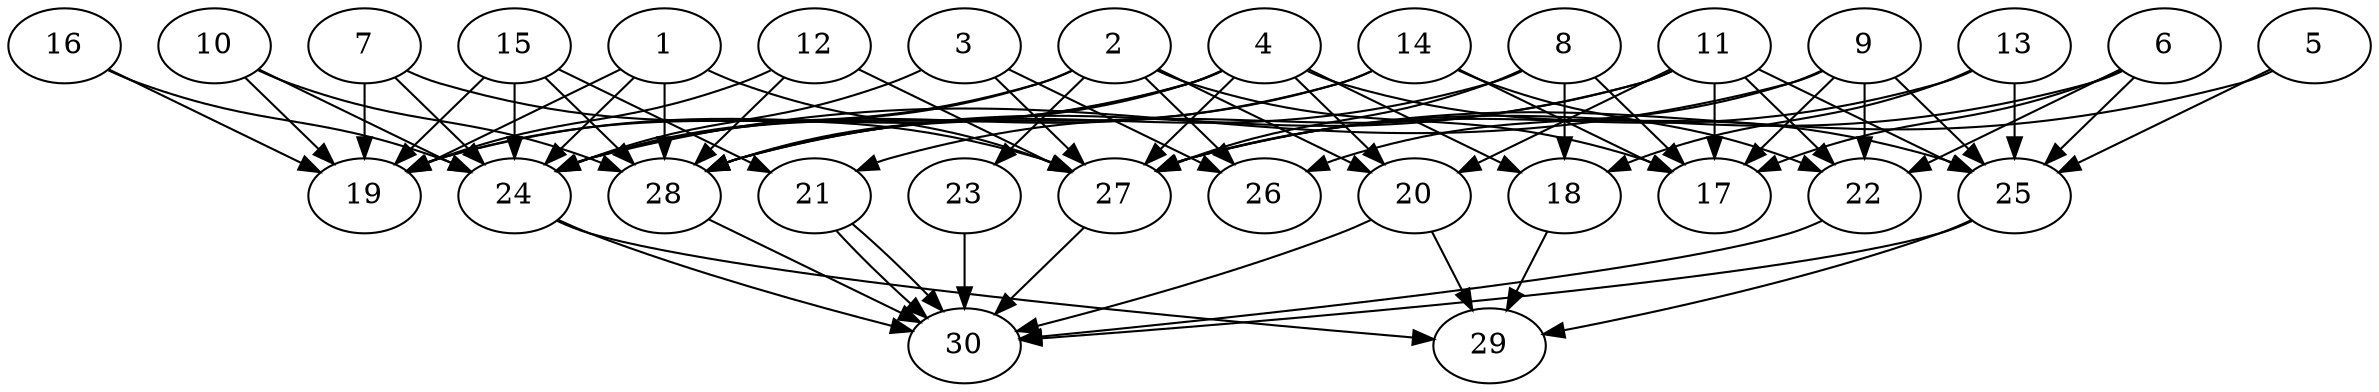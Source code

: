 // DAG automatically generated by daggen at Tue Aug  6 16:27:24 2019
// ./daggen --dot -n 30 --ccr 0.3 --fat 0.8 --regular 0.5 --density 0.7 --mindata 5242880 --maxdata 52428800 
digraph G {
  1 [size="135154347", alpha="0.11", expect_size="40546304"] 
  1 -> 19 [size ="40546304"]
  1 -> 24 [size ="40546304"]
  1 -> 27 [size ="40546304"]
  1 -> 28 [size ="40546304"]
  2 [size="87801173", alpha="0.18", expect_size="26340352"] 
  2 -> 17 [size ="26340352"]
  2 -> 19 [size ="26340352"]
  2 -> 20 [size ="26340352"]
  2 -> 23 [size ="26340352"]
  2 -> 24 [size ="26340352"]
  2 -> 26 [size ="26340352"]
  3 [size="64023893", alpha="0.08", expect_size="19207168"] 
  3 -> 24 [size ="19207168"]
  3 -> 26 [size ="19207168"]
  3 -> 27 [size ="19207168"]
  4 [size="91439787", alpha="0.19", expect_size="27431936"] 
  4 -> 18 [size ="27431936"]
  4 -> 19 [size ="27431936"]
  4 -> 20 [size ="27431936"]
  4 -> 24 [size ="27431936"]
  4 -> 25 [size ="27431936"]
  4 -> 27 [size ="27431936"]
  4 -> 28 [size ="27431936"]
  5 [size="105741653", alpha="0.13", expect_size="31722496"] 
  5 -> 25 [size ="31722496"]
  5 -> 27 [size ="31722496"]
  6 [size="51903147", alpha="0.09", expect_size="15570944"] 
  6 -> 17 [size ="15570944"]
  6 -> 22 [size ="15570944"]
  6 -> 25 [size ="15570944"]
  6 -> 27 [size ="15570944"]
  7 [size="157368320", alpha="0.12", expect_size="47210496"] 
  7 -> 19 [size ="47210496"]
  7 -> 24 [size ="47210496"]
  7 -> 27 [size ="47210496"]
  8 [size="31959040", alpha="0.05", expect_size="9587712"] 
  8 -> 17 [size ="9587712"]
  8 -> 18 [size ="9587712"]
  8 -> 27 [size ="9587712"]
  8 -> 28 [size ="9587712"]
  9 [size="39778987", alpha="0.08", expect_size="11933696"] 
  9 -> 17 [size ="11933696"]
  9 -> 22 [size ="11933696"]
  9 -> 24 [size ="11933696"]
  9 -> 25 [size ="11933696"]
  9 -> 26 [size ="11933696"]
  10 [size="56954880", alpha="0.15", expect_size="17086464"] 
  10 -> 19 [size ="17086464"]
  10 -> 24 [size ="17086464"]
  10 -> 28 [size ="17086464"]
  11 [size="82158933", alpha="0.12", expect_size="24647680"] 
  11 -> 17 [size ="24647680"]
  11 -> 20 [size ="24647680"]
  11 -> 21 [size ="24647680"]
  11 -> 22 [size ="24647680"]
  11 -> 25 [size ="24647680"]
  11 -> 28 [size ="24647680"]
  12 [size="170707627", alpha="0.06", expect_size="51212288"] 
  12 -> 19 [size ="51212288"]
  12 -> 27 [size ="51212288"]
  12 -> 28 [size ="51212288"]
  13 [size="152743253", alpha="0.16", expect_size="45822976"] 
  13 -> 18 [size ="45822976"]
  13 -> 25 [size ="45822976"]
  13 -> 27 [size ="45822976"]
  14 [size="57524907", alpha="0.13", expect_size="17257472"] 
  14 -> 17 [size ="17257472"]
  14 -> 22 [size ="17257472"]
  14 -> 24 [size ="17257472"]
  14 -> 28 [size ="17257472"]
  15 [size="50268160", alpha="0.19", expect_size="15080448"] 
  15 -> 19 [size ="15080448"]
  15 -> 21 [size ="15080448"]
  15 -> 24 [size ="15080448"]
  15 -> 28 [size ="15080448"]
  16 [size="156153173", alpha="0.03", expect_size="46845952"] 
  16 -> 19 [size ="46845952"]
  16 -> 24 [size ="46845952"]
  17 [size="69785600", alpha="0.02", expect_size="20935680"] 
  18 [size="164263253", alpha="0.17", expect_size="49278976"] 
  18 -> 29 [size ="49278976"]
  19 [size="44325547", alpha="0.14", expect_size="13297664"] 
  20 [size="107014827", alpha="0.03", expect_size="32104448"] 
  20 -> 29 [size ="32104448"]
  20 -> 30 [size ="32104448"]
  21 [size="66621440", alpha="0.06", expect_size="19986432"] 
  21 -> 30 [size ="19986432"]
  21 -> 30 [size ="19986432"]
  22 [size="158470827", alpha="0.19", expect_size="47541248"] 
  22 -> 30 [size ="47541248"]
  23 [size="44468907", alpha="0.18", expect_size="13340672"] 
  23 -> 30 [size ="13340672"]
  24 [size="167284053", alpha="0.06", expect_size="50185216"] 
  24 -> 29 [size ="50185216"]
  24 -> 30 [size ="50185216"]
  25 [size="116125013", alpha="0.05", expect_size="34837504"] 
  25 -> 29 [size ="34837504"]
  25 -> 30 [size ="34837504"]
  26 [size="111083520", alpha="0.09", expect_size="33325056"] 
  27 [size="135772160", alpha="0.10", expect_size="40731648"] 
  27 -> 30 [size ="40731648"]
  28 [size="155405653", alpha="0.14", expect_size="46621696"] 
  28 -> 30 [size ="46621696"]
  29 [size="128081920", alpha="0.20", expect_size="38424576"] 
  30 [size="78298453", alpha="0.11", expect_size="23489536"] 
}
